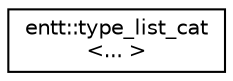 digraph "Graphical Class Hierarchy"
{
 // LATEX_PDF_SIZE
  edge [fontname="Helvetica",fontsize="10",labelfontname="Helvetica",labelfontsize="10"];
  node [fontname="Helvetica",fontsize="10",shape=record];
  rankdir="LR";
  Node0 [label="entt::type_list_cat\l\<... \>",height=0.2,width=0.4,color="black", fillcolor="white", style="filled",URL="$structentt_1_1type__list__cat.html",tooltip="Primary template isn't defined on purpose."];
}
